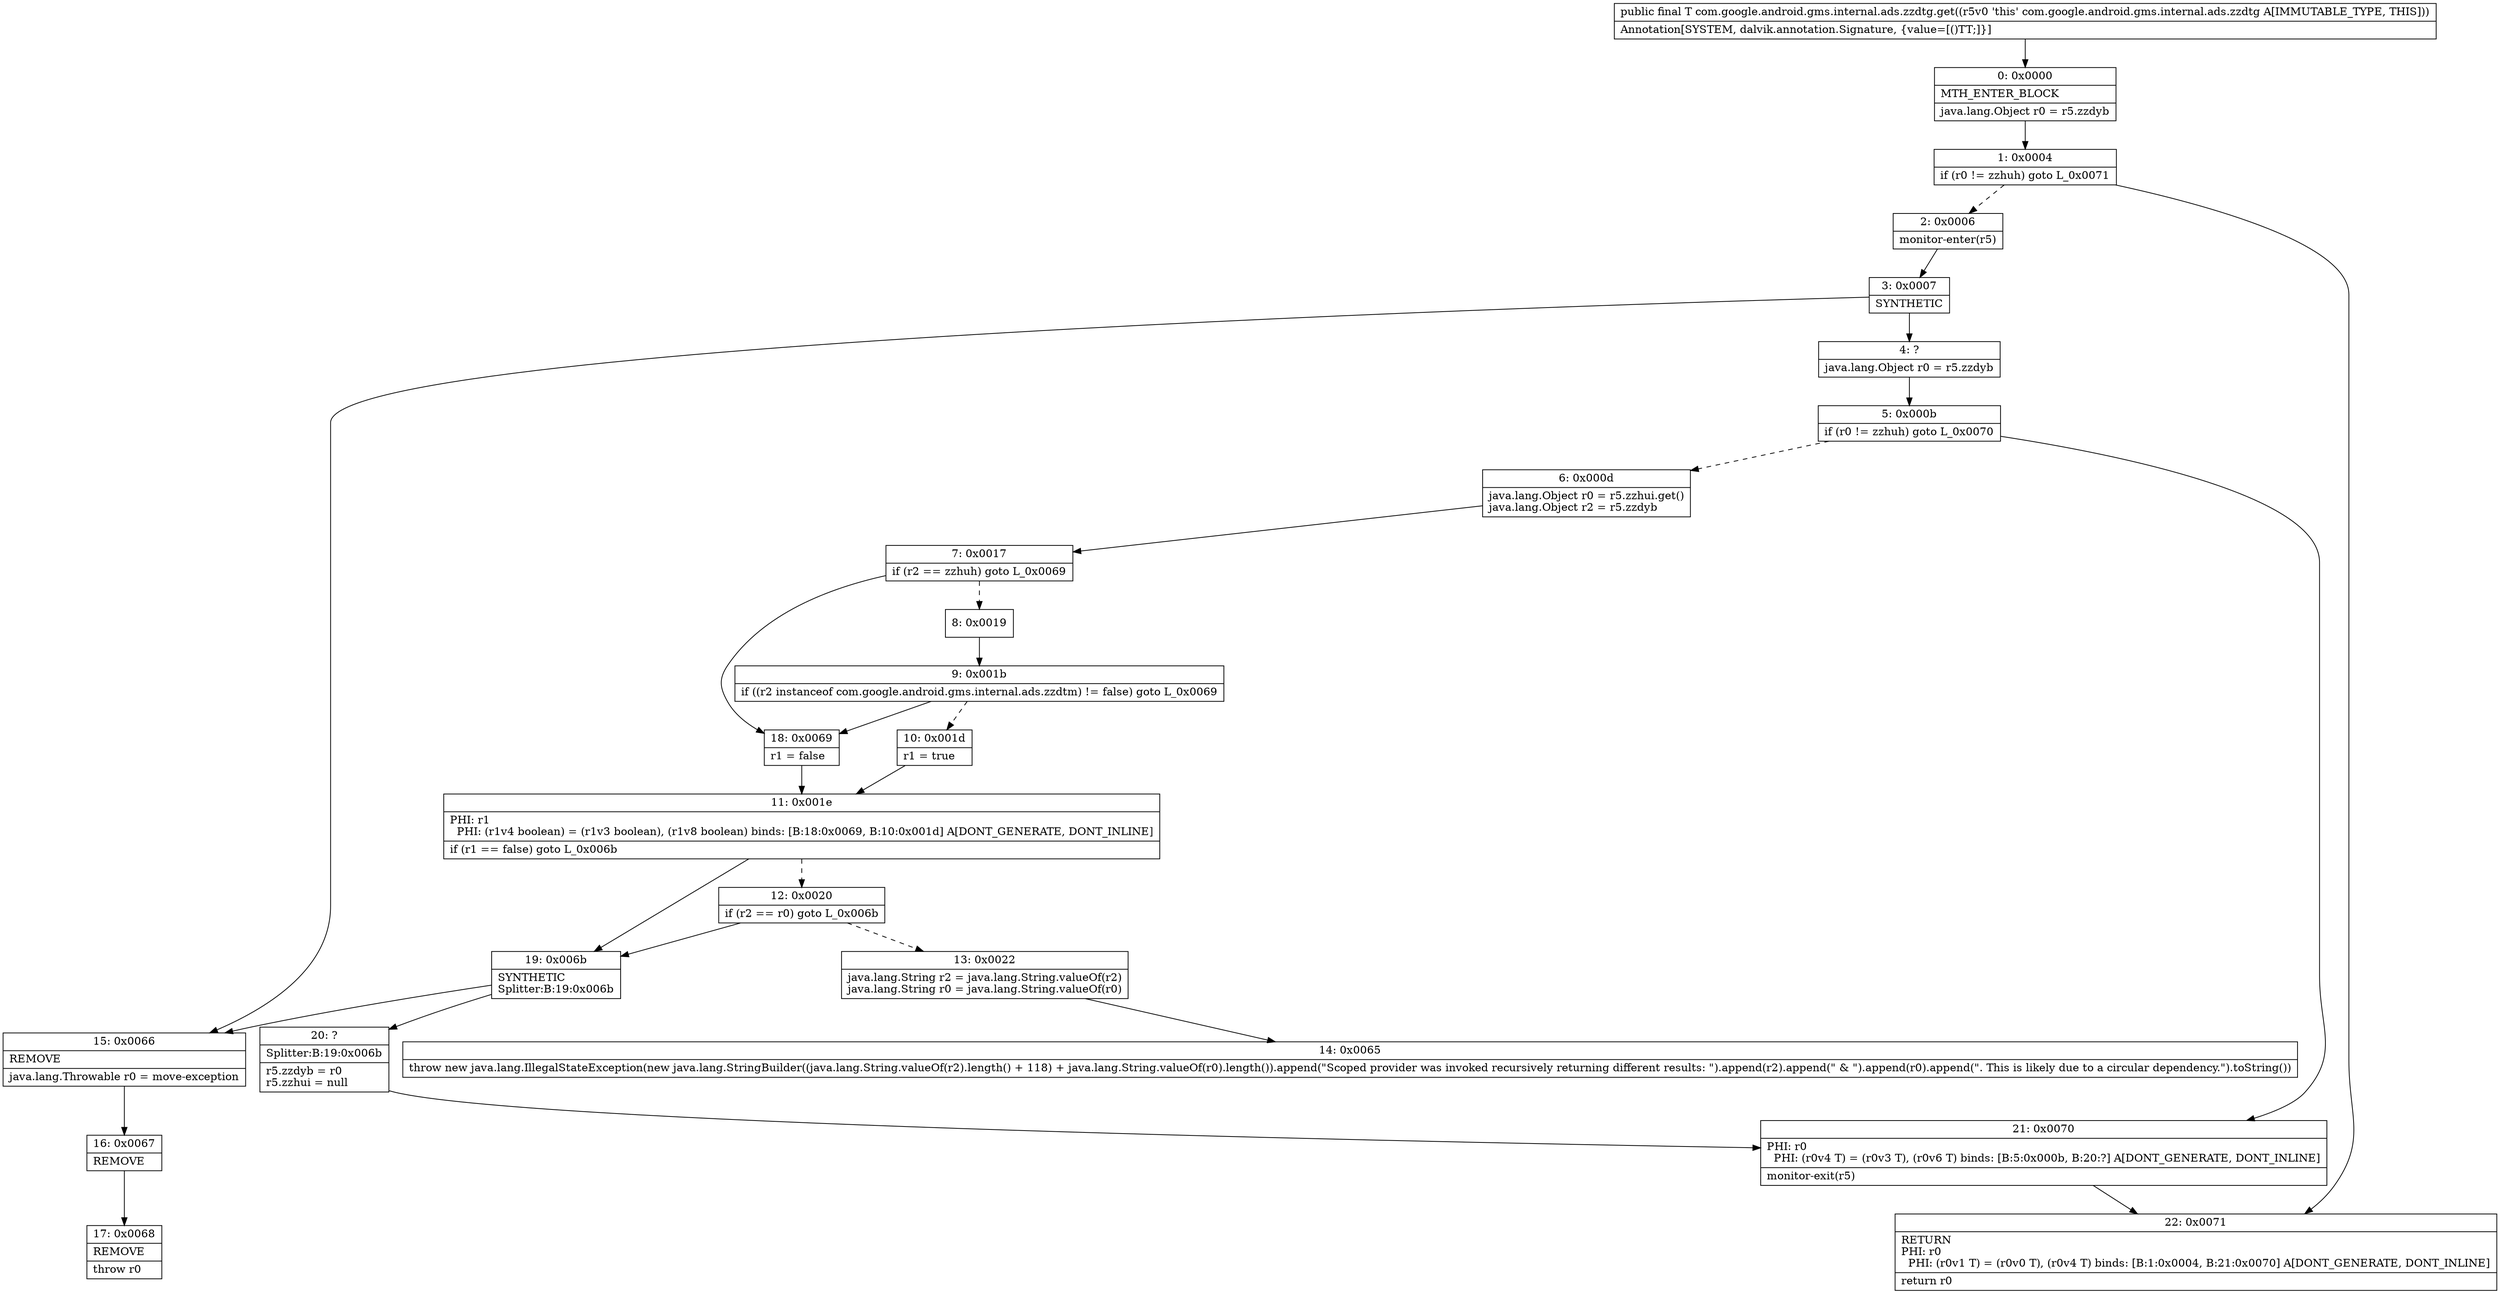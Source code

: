 digraph "CFG forcom.google.android.gms.internal.ads.zzdtg.get()Ljava\/lang\/Object;" {
Node_0 [shape=record,label="{0\:\ 0x0000|MTH_ENTER_BLOCK\l|java.lang.Object r0 = r5.zzdyb\l}"];
Node_1 [shape=record,label="{1\:\ 0x0004|if (r0 != zzhuh) goto L_0x0071\l}"];
Node_2 [shape=record,label="{2\:\ 0x0006|monitor\-enter(r5)\l}"];
Node_3 [shape=record,label="{3\:\ 0x0007|SYNTHETIC\l}"];
Node_4 [shape=record,label="{4\:\ ?|java.lang.Object r0 = r5.zzdyb\l}"];
Node_5 [shape=record,label="{5\:\ 0x000b|if (r0 != zzhuh) goto L_0x0070\l}"];
Node_6 [shape=record,label="{6\:\ 0x000d|java.lang.Object r0 = r5.zzhui.get()\ljava.lang.Object r2 = r5.zzdyb\l}"];
Node_7 [shape=record,label="{7\:\ 0x0017|if (r2 == zzhuh) goto L_0x0069\l}"];
Node_8 [shape=record,label="{8\:\ 0x0019}"];
Node_9 [shape=record,label="{9\:\ 0x001b|if ((r2 instanceof com.google.android.gms.internal.ads.zzdtm) != false) goto L_0x0069\l}"];
Node_10 [shape=record,label="{10\:\ 0x001d|r1 = true\l}"];
Node_11 [shape=record,label="{11\:\ 0x001e|PHI: r1 \l  PHI: (r1v4 boolean) = (r1v3 boolean), (r1v8 boolean) binds: [B:18:0x0069, B:10:0x001d] A[DONT_GENERATE, DONT_INLINE]\l|if (r1 == false) goto L_0x006b\l}"];
Node_12 [shape=record,label="{12\:\ 0x0020|if (r2 == r0) goto L_0x006b\l}"];
Node_13 [shape=record,label="{13\:\ 0x0022|java.lang.String r2 = java.lang.String.valueOf(r2)\ljava.lang.String r0 = java.lang.String.valueOf(r0)\l}"];
Node_14 [shape=record,label="{14\:\ 0x0065|throw new java.lang.IllegalStateException(new java.lang.StringBuilder((java.lang.String.valueOf(r2).length() + 118) + java.lang.String.valueOf(r0).length()).append(\"Scoped provider was invoked recursively returning different results: \").append(r2).append(\" & \").append(r0).append(\". This is likely due to a circular dependency.\").toString())\l}"];
Node_15 [shape=record,label="{15\:\ 0x0066|REMOVE\l|java.lang.Throwable r0 = move\-exception\l}"];
Node_16 [shape=record,label="{16\:\ 0x0067|REMOVE\l}"];
Node_17 [shape=record,label="{17\:\ 0x0068|REMOVE\l|throw r0\l}"];
Node_18 [shape=record,label="{18\:\ 0x0069|r1 = false\l}"];
Node_19 [shape=record,label="{19\:\ 0x006b|SYNTHETIC\lSplitter:B:19:0x006b\l}"];
Node_20 [shape=record,label="{20\:\ ?|Splitter:B:19:0x006b\l|r5.zzdyb = r0\lr5.zzhui = null\l}"];
Node_21 [shape=record,label="{21\:\ 0x0070|PHI: r0 \l  PHI: (r0v4 T) = (r0v3 T), (r0v6 T) binds: [B:5:0x000b, B:20:?] A[DONT_GENERATE, DONT_INLINE]\l|monitor\-exit(r5)\l}"];
Node_22 [shape=record,label="{22\:\ 0x0071|RETURN\lPHI: r0 \l  PHI: (r0v1 T) = (r0v0 T), (r0v4 T) binds: [B:1:0x0004, B:21:0x0070] A[DONT_GENERATE, DONT_INLINE]\l|return r0\l}"];
MethodNode[shape=record,label="{public final T com.google.android.gms.internal.ads.zzdtg.get((r5v0 'this' com.google.android.gms.internal.ads.zzdtg A[IMMUTABLE_TYPE, THIS]))  | Annotation[SYSTEM, dalvik.annotation.Signature, \{value=[()TT;]\}]\l}"];
MethodNode -> Node_0;
Node_0 -> Node_1;
Node_1 -> Node_2[style=dashed];
Node_1 -> Node_22;
Node_2 -> Node_3;
Node_3 -> Node_4;
Node_3 -> Node_15;
Node_4 -> Node_5;
Node_5 -> Node_6[style=dashed];
Node_5 -> Node_21;
Node_6 -> Node_7;
Node_7 -> Node_8[style=dashed];
Node_7 -> Node_18;
Node_8 -> Node_9;
Node_9 -> Node_10[style=dashed];
Node_9 -> Node_18;
Node_10 -> Node_11;
Node_11 -> Node_12[style=dashed];
Node_11 -> Node_19;
Node_12 -> Node_13[style=dashed];
Node_12 -> Node_19;
Node_13 -> Node_14;
Node_15 -> Node_16;
Node_16 -> Node_17;
Node_18 -> Node_11;
Node_19 -> Node_20;
Node_19 -> Node_15;
Node_20 -> Node_21;
Node_21 -> Node_22;
}

